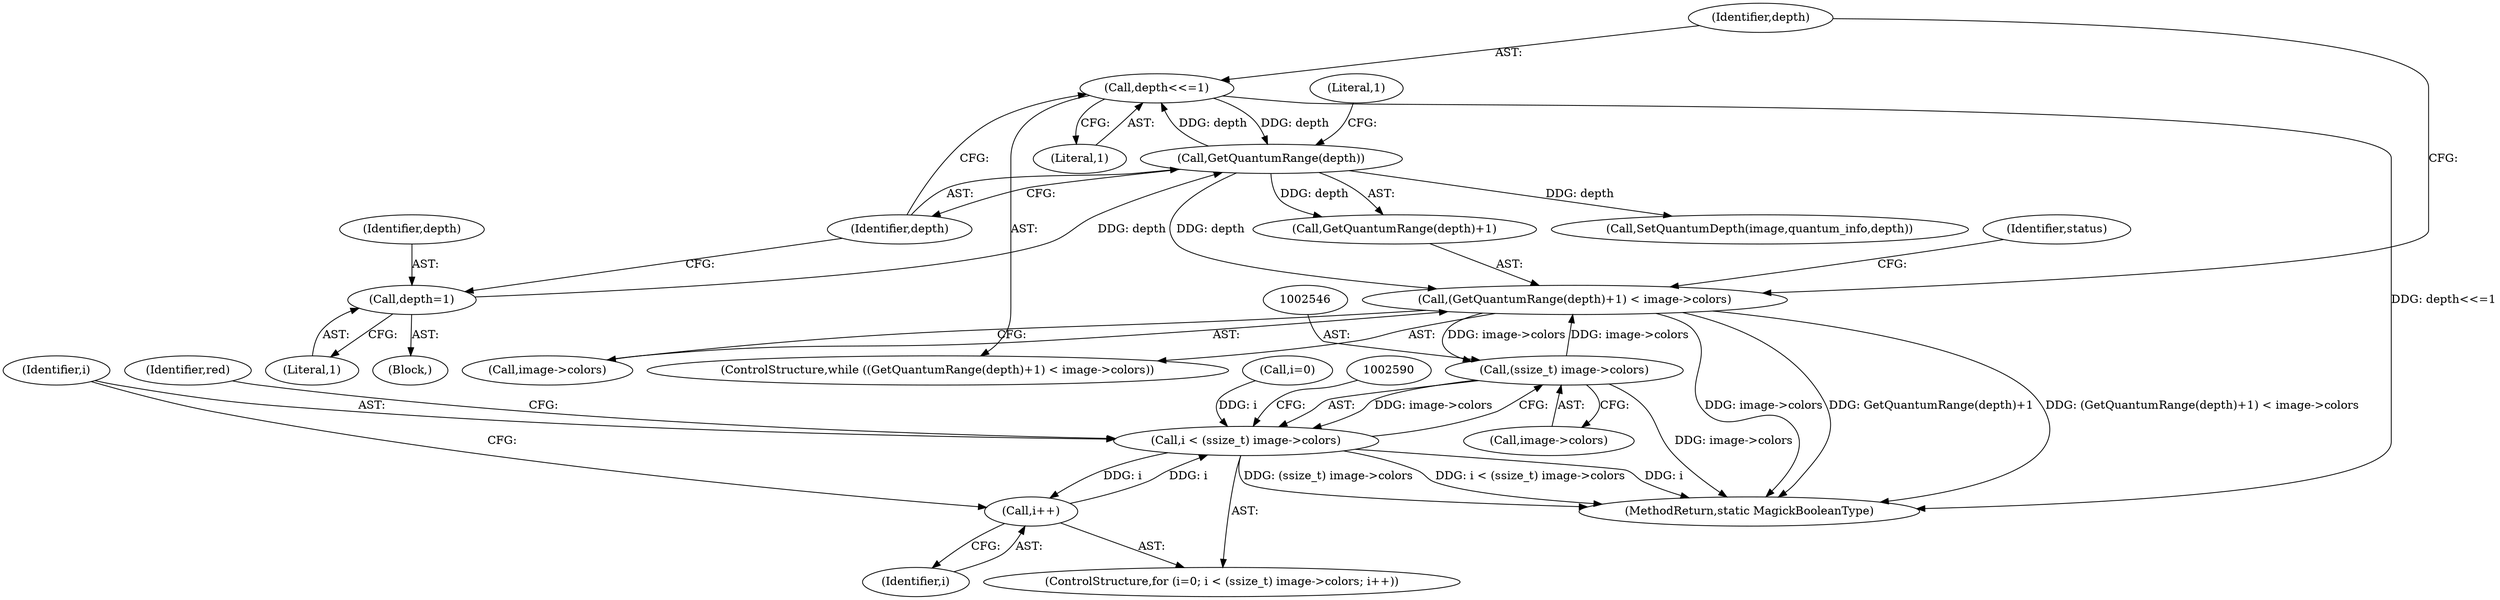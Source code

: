 digraph "0_ImageMagick_f983dcdf9c178e0cbc49608a78713c5669aa1bb5@pointer" {
"1000771" [label="(Call,(GetQuantumRange(depth)+1) < image->colors)"];
"1000773" [label="(Call,GetQuantumRange(depth))"];
"1000779" [label="(Call,depth<<=1)"];
"1000767" [label="(Call,depth=1)"];
"1002545" [label="(Call,(ssize_t) image->colors)"];
"1000771" [label="(Call,(GetQuantumRange(depth)+1) < image->colors)"];
"1002543" [label="(Call,i < (ssize_t) image->colors)"];
"1002550" [label="(Call,i++)"];
"1000779" [label="(Call,depth<<=1)"];
"1002545" [label="(Call,(ssize_t) image->colors)"];
"1002800" [label="(MethodReturn,static MagickBooleanType)"];
"1002555" [label="(Identifier,red)"];
"1000780" [label="(Identifier,depth)"];
"1002543" [label="(Call,i < (ssize_t) image->colors)"];
"1000784" [label="(Call,SetQuantumDepth(image,quantum_info,depth))"];
"1000783" [label="(Identifier,status)"];
"1000775" [label="(Literal,1)"];
"1000773" [label="(Call,GetQuantumRange(depth))"];
"1002544" [label="(Identifier,i)"];
"1002550" [label="(Call,i++)"];
"1000767" [label="(Call,depth=1)"];
"1000771" [label="(Call,(GetQuantumRange(depth)+1) < image->colors)"];
"1000756" [label="(Block,)"];
"1002547" [label="(Call,image->colors)"];
"1000769" [label="(Literal,1)"];
"1000772" [label="(Call,GetQuantumRange(depth)+1)"];
"1002539" [label="(ControlStructure,for (i=0; i < (ssize_t) image->colors; i++))"];
"1002551" [label="(Identifier,i)"];
"1000768" [label="(Identifier,depth)"];
"1002540" [label="(Call,i=0)"];
"1000774" [label="(Identifier,depth)"];
"1000781" [label="(Literal,1)"];
"1000770" [label="(ControlStructure,while ((GetQuantumRange(depth)+1) < image->colors))"];
"1000776" [label="(Call,image->colors)"];
"1000771" -> "1000770"  [label="AST: "];
"1000771" -> "1000776"  [label="CFG: "];
"1000772" -> "1000771"  [label="AST: "];
"1000776" -> "1000771"  [label="AST: "];
"1000780" -> "1000771"  [label="CFG: "];
"1000783" -> "1000771"  [label="CFG: "];
"1000771" -> "1002800"  [label="DDG: image->colors"];
"1000771" -> "1002800"  [label="DDG: GetQuantumRange(depth)+1"];
"1000771" -> "1002800"  [label="DDG: (GetQuantumRange(depth)+1) < image->colors"];
"1000773" -> "1000771"  [label="DDG: depth"];
"1002545" -> "1000771"  [label="DDG: image->colors"];
"1000771" -> "1002545"  [label="DDG: image->colors"];
"1000773" -> "1000772"  [label="AST: "];
"1000773" -> "1000774"  [label="CFG: "];
"1000774" -> "1000773"  [label="AST: "];
"1000775" -> "1000773"  [label="CFG: "];
"1000773" -> "1000772"  [label="DDG: depth"];
"1000779" -> "1000773"  [label="DDG: depth"];
"1000767" -> "1000773"  [label="DDG: depth"];
"1000773" -> "1000779"  [label="DDG: depth"];
"1000773" -> "1000784"  [label="DDG: depth"];
"1000779" -> "1000770"  [label="AST: "];
"1000779" -> "1000781"  [label="CFG: "];
"1000780" -> "1000779"  [label="AST: "];
"1000781" -> "1000779"  [label="AST: "];
"1000774" -> "1000779"  [label="CFG: "];
"1000779" -> "1002800"  [label="DDG: depth<<=1"];
"1000767" -> "1000756"  [label="AST: "];
"1000767" -> "1000769"  [label="CFG: "];
"1000768" -> "1000767"  [label="AST: "];
"1000769" -> "1000767"  [label="AST: "];
"1000774" -> "1000767"  [label="CFG: "];
"1002545" -> "1002543"  [label="AST: "];
"1002545" -> "1002547"  [label="CFG: "];
"1002546" -> "1002545"  [label="AST: "];
"1002547" -> "1002545"  [label="AST: "];
"1002543" -> "1002545"  [label="CFG: "];
"1002545" -> "1002800"  [label="DDG: image->colors"];
"1002545" -> "1002543"  [label="DDG: image->colors"];
"1002543" -> "1002539"  [label="AST: "];
"1002544" -> "1002543"  [label="AST: "];
"1002555" -> "1002543"  [label="CFG: "];
"1002590" -> "1002543"  [label="CFG: "];
"1002543" -> "1002800"  [label="DDG: i < (ssize_t) image->colors"];
"1002543" -> "1002800"  [label="DDG: i"];
"1002543" -> "1002800"  [label="DDG: (ssize_t) image->colors"];
"1002540" -> "1002543"  [label="DDG: i"];
"1002550" -> "1002543"  [label="DDG: i"];
"1002543" -> "1002550"  [label="DDG: i"];
"1002550" -> "1002539"  [label="AST: "];
"1002550" -> "1002551"  [label="CFG: "];
"1002551" -> "1002550"  [label="AST: "];
"1002544" -> "1002550"  [label="CFG: "];
}
